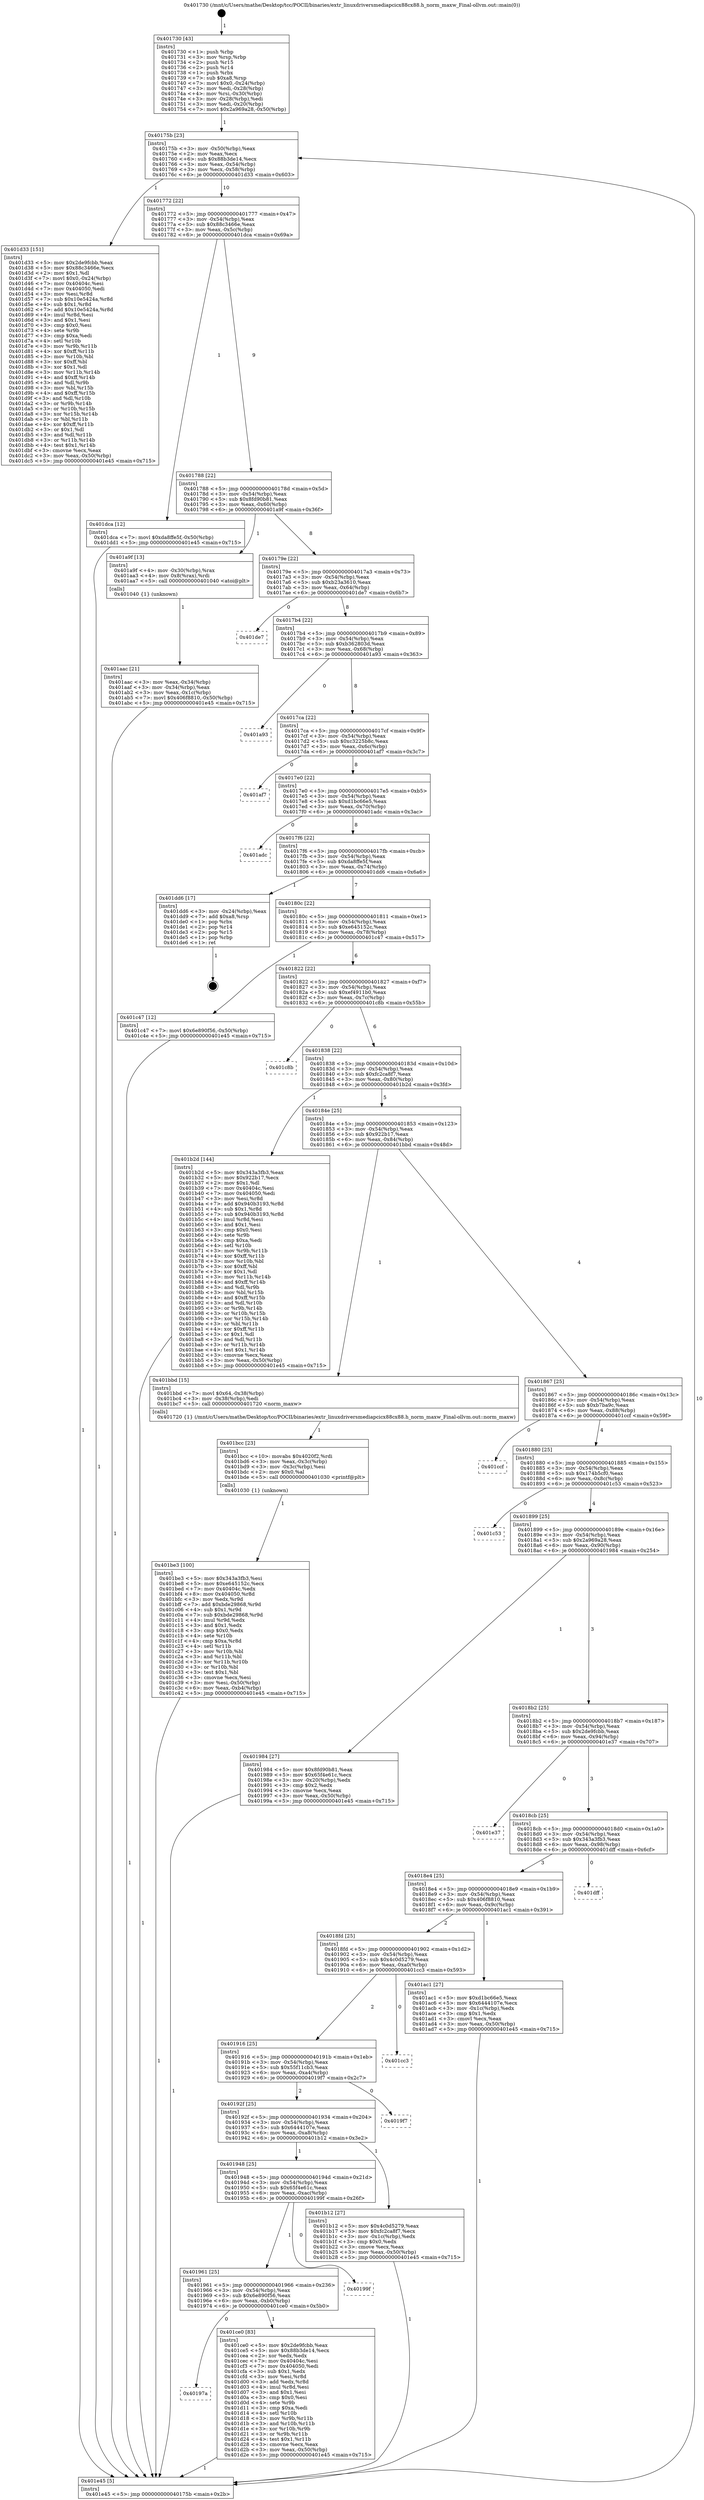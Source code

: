 digraph "0x401730" {
  label = "0x401730 (/mnt/c/Users/mathe/Desktop/tcc/POCII/binaries/extr_linuxdriversmediapcicx88cx88.h_norm_maxw_Final-ollvm.out::main(0))"
  labelloc = "t"
  node[shape=record]

  Entry [label="",width=0.3,height=0.3,shape=circle,fillcolor=black,style=filled]
  "0x40175b" [label="{
     0x40175b [23]\l
     | [instrs]\l
     &nbsp;&nbsp;0x40175b \<+3\>: mov -0x50(%rbp),%eax\l
     &nbsp;&nbsp;0x40175e \<+2\>: mov %eax,%ecx\l
     &nbsp;&nbsp;0x401760 \<+6\>: sub $0x88b3de14,%ecx\l
     &nbsp;&nbsp;0x401766 \<+3\>: mov %eax,-0x54(%rbp)\l
     &nbsp;&nbsp;0x401769 \<+3\>: mov %ecx,-0x58(%rbp)\l
     &nbsp;&nbsp;0x40176c \<+6\>: je 0000000000401d33 \<main+0x603\>\l
  }"]
  "0x401d33" [label="{
     0x401d33 [151]\l
     | [instrs]\l
     &nbsp;&nbsp;0x401d33 \<+5\>: mov $0x2de9fcbb,%eax\l
     &nbsp;&nbsp;0x401d38 \<+5\>: mov $0x88c3466e,%ecx\l
     &nbsp;&nbsp;0x401d3d \<+2\>: mov $0x1,%dl\l
     &nbsp;&nbsp;0x401d3f \<+7\>: movl $0x0,-0x24(%rbp)\l
     &nbsp;&nbsp;0x401d46 \<+7\>: mov 0x40404c,%esi\l
     &nbsp;&nbsp;0x401d4d \<+7\>: mov 0x404050,%edi\l
     &nbsp;&nbsp;0x401d54 \<+3\>: mov %esi,%r8d\l
     &nbsp;&nbsp;0x401d57 \<+7\>: sub $0x10e5424a,%r8d\l
     &nbsp;&nbsp;0x401d5e \<+4\>: sub $0x1,%r8d\l
     &nbsp;&nbsp;0x401d62 \<+7\>: add $0x10e5424a,%r8d\l
     &nbsp;&nbsp;0x401d69 \<+4\>: imul %r8d,%esi\l
     &nbsp;&nbsp;0x401d6d \<+3\>: and $0x1,%esi\l
     &nbsp;&nbsp;0x401d70 \<+3\>: cmp $0x0,%esi\l
     &nbsp;&nbsp;0x401d73 \<+4\>: sete %r9b\l
     &nbsp;&nbsp;0x401d77 \<+3\>: cmp $0xa,%edi\l
     &nbsp;&nbsp;0x401d7a \<+4\>: setl %r10b\l
     &nbsp;&nbsp;0x401d7e \<+3\>: mov %r9b,%r11b\l
     &nbsp;&nbsp;0x401d81 \<+4\>: xor $0xff,%r11b\l
     &nbsp;&nbsp;0x401d85 \<+3\>: mov %r10b,%bl\l
     &nbsp;&nbsp;0x401d88 \<+3\>: xor $0xff,%bl\l
     &nbsp;&nbsp;0x401d8b \<+3\>: xor $0x1,%dl\l
     &nbsp;&nbsp;0x401d8e \<+3\>: mov %r11b,%r14b\l
     &nbsp;&nbsp;0x401d91 \<+4\>: and $0xff,%r14b\l
     &nbsp;&nbsp;0x401d95 \<+3\>: and %dl,%r9b\l
     &nbsp;&nbsp;0x401d98 \<+3\>: mov %bl,%r15b\l
     &nbsp;&nbsp;0x401d9b \<+4\>: and $0xff,%r15b\l
     &nbsp;&nbsp;0x401d9f \<+3\>: and %dl,%r10b\l
     &nbsp;&nbsp;0x401da2 \<+3\>: or %r9b,%r14b\l
     &nbsp;&nbsp;0x401da5 \<+3\>: or %r10b,%r15b\l
     &nbsp;&nbsp;0x401da8 \<+3\>: xor %r15b,%r14b\l
     &nbsp;&nbsp;0x401dab \<+3\>: or %bl,%r11b\l
     &nbsp;&nbsp;0x401dae \<+4\>: xor $0xff,%r11b\l
     &nbsp;&nbsp;0x401db2 \<+3\>: or $0x1,%dl\l
     &nbsp;&nbsp;0x401db5 \<+3\>: and %dl,%r11b\l
     &nbsp;&nbsp;0x401db8 \<+3\>: or %r11b,%r14b\l
     &nbsp;&nbsp;0x401dbb \<+4\>: test $0x1,%r14b\l
     &nbsp;&nbsp;0x401dbf \<+3\>: cmovne %ecx,%eax\l
     &nbsp;&nbsp;0x401dc2 \<+3\>: mov %eax,-0x50(%rbp)\l
     &nbsp;&nbsp;0x401dc5 \<+5\>: jmp 0000000000401e45 \<main+0x715\>\l
  }"]
  "0x401772" [label="{
     0x401772 [22]\l
     | [instrs]\l
     &nbsp;&nbsp;0x401772 \<+5\>: jmp 0000000000401777 \<main+0x47\>\l
     &nbsp;&nbsp;0x401777 \<+3\>: mov -0x54(%rbp),%eax\l
     &nbsp;&nbsp;0x40177a \<+5\>: sub $0x88c3466e,%eax\l
     &nbsp;&nbsp;0x40177f \<+3\>: mov %eax,-0x5c(%rbp)\l
     &nbsp;&nbsp;0x401782 \<+6\>: je 0000000000401dca \<main+0x69a\>\l
  }"]
  Exit [label="",width=0.3,height=0.3,shape=circle,fillcolor=black,style=filled,peripheries=2]
  "0x401dca" [label="{
     0x401dca [12]\l
     | [instrs]\l
     &nbsp;&nbsp;0x401dca \<+7\>: movl $0xda8ffe5f,-0x50(%rbp)\l
     &nbsp;&nbsp;0x401dd1 \<+5\>: jmp 0000000000401e45 \<main+0x715\>\l
  }"]
  "0x401788" [label="{
     0x401788 [22]\l
     | [instrs]\l
     &nbsp;&nbsp;0x401788 \<+5\>: jmp 000000000040178d \<main+0x5d\>\l
     &nbsp;&nbsp;0x40178d \<+3\>: mov -0x54(%rbp),%eax\l
     &nbsp;&nbsp;0x401790 \<+5\>: sub $0x8fd90b81,%eax\l
     &nbsp;&nbsp;0x401795 \<+3\>: mov %eax,-0x60(%rbp)\l
     &nbsp;&nbsp;0x401798 \<+6\>: je 0000000000401a9f \<main+0x36f\>\l
  }"]
  "0x40197a" [label="{
     0x40197a\l
  }", style=dashed]
  "0x401a9f" [label="{
     0x401a9f [13]\l
     | [instrs]\l
     &nbsp;&nbsp;0x401a9f \<+4\>: mov -0x30(%rbp),%rax\l
     &nbsp;&nbsp;0x401aa3 \<+4\>: mov 0x8(%rax),%rdi\l
     &nbsp;&nbsp;0x401aa7 \<+5\>: call 0000000000401040 \<atoi@plt\>\l
     | [calls]\l
     &nbsp;&nbsp;0x401040 \{1\} (unknown)\l
  }"]
  "0x40179e" [label="{
     0x40179e [22]\l
     | [instrs]\l
     &nbsp;&nbsp;0x40179e \<+5\>: jmp 00000000004017a3 \<main+0x73\>\l
     &nbsp;&nbsp;0x4017a3 \<+3\>: mov -0x54(%rbp),%eax\l
     &nbsp;&nbsp;0x4017a6 \<+5\>: sub $0xb23a3610,%eax\l
     &nbsp;&nbsp;0x4017ab \<+3\>: mov %eax,-0x64(%rbp)\l
     &nbsp;&nbsp;0x4017ae \<+6\>: je 0000000000401de7 \<main+0x6b7\>\l
  }"]
  "0x401ce0" [label="{
     0x401ce0 [83]\l
     | [instrs]\l
     &nbsp;&nbsp;0x401ce0 \<+5\>: mov $0x2de9fcbb,%eax\l
     &nbsp;&nbsp;0x401ce5 \<+5\>: mov $0x88b3de14,%ecx\l
     &nbsp;&nbsp;0x401cea \<+2\>: xor %edx,%edx\l
     &nbsp;&nbsp;0x401cec \<+7\>: mov 0x40404c,%esi\l
     &nbsp;&nbsp;0x401cf3 \<+7\>: mov 0x404050,%edi\l
     &nbsp;&nbsp;0x401cfa \<+3\>: sub $0x1,%edx\l
     &nbsp;&nbsp;0x401cfd \<+3\>: mov %esi,%r8d\l
     &nbsp;&nbsp;0x401d00 \<+3\>: add %edx,%r8d\l
     &nbsp;&nbsp;0x401d03 \<+4\>: imul %r8d,%esi\l
     &nbsp;&nbsp;0x401d07 \<+3\>: and $0x1,%esi\l
     &nbsp;&nbsp;0x401d0a \<+3\>: cmp $0x0,%esi\l
     &nbsp;&nbsp;0x401d0d \<+4\>: sete %r9b\l
     &nbsp;&nbsp;0x401d11 \<+3\>: cmp $0xa,%edi\l
     &nbsp;&nbsp;0x401d14 \<+4\>: setl %r10b\l
     &nbsp;&nbsp;0x401d18 \<+3\>: mov %r9b,%r11b\l
     &nbsp;&nbsp;0x401d1b \<+3\>: and %r10b,%r11b\l
     &nbsp;&nbsp;0x401d1e \<+3\>: xor %r10b,%r9b\l
     &nbsp;&nbsp;0x401d21 \<+3\>: or %r9b,%r11b\l
     &nbsp;&nbsp;0x401d24 \<+4\>: test $0x1,%r11b\l
     &nbsp;&nbsp;0x401d28 \<+3\>: cmovne %ecx,%eax\l
     &nbsp;&nbsp;0x401d2b \<+3\>: mov %eax,-0x50(%rbp)\l
     &nbsp;&nbsp;0x401d2e \<+5\>: jmp 0000000000401e45 \<main+0x715\>\l
  }"]
  "0x401de7" [label="{
     0x401de7\l
  }", style=dashed]
  "0x4017b4" [label="{
     0x4017b4 [22]\l
     | [instrs]\l
     &nbsp;&nbsp;0x4017b4 \<+5\>: jmp 00000000004017b9 \<main+0x89\>\l
     &nbsp;&nbsp;0x4017b9 \<+3\>: mov -0x54(%rbp),%eax\l
     &nbsp;&nbsp;0x4017bc \<+5\>: sub $0xb362803d,%eax\l
     &nbsp;&nbsp;0x4017c1 \<+3\>: mov %eax,-0x68(%rbp)\l
     &nbsp;&nbsp;0x4017c4 \<+6\>: je 0000000000401a93 \<main+0x363\>\l
  }"]
  "0x401961" [label="{
     0x401961 [25]\l
     | [instrs]\l
     &nbsp;&nbsp;0x401961 \<+5\>: jmp 0000000000401966 \<main+0x236\>\l
     &nbsp;&nbsp;0x401966 \<+3\>: mov -0x54(%rbp),%eax\l
     &nbsp;&nbsp;0x401969 \<+5\>: sub $0x6e890f56,%eax\l
     &nbsp;&nbsp;0x40196e \<+6\>: mov %eax,-0xb0(%rbp)\l
     &nbsp;&nbsp;0x401974 \<+6\>: je 0000000000401ce0 \<main+0x5b0\>\l
  }"]
  "0x401a93" [label="{
     0x401a93\l
  }", style=dashed]
  "0x4017ca" [label="{
     0x4017ca [22]\l
     | [instrs]\l
     &nbsp;&nbsp;0x4017ca \<+5\>: jmp 00000000004017cf \<main+0x9f\>\l
     &nbsp;&nbsp;0x4017cf \<+3\>: mov -0x54(%rbp),%eax\l
     &nbsp;&nbsp;0x4017d2 \<+5\>: sub $0xc3225b8c,%eax\l
     &nbsp;&nbsp;0x4017d7 \<+3\>: mov %eax,-0x6c(%rbp)\l
     &nbsp;&nbsp;0x4017da \<+6\>: je 0000000000401af7 \<main+0x3c7\>\l
  }"]
  "0x40199f" [label="{
     0x40199f\l
  }", style=dashed]
  "0x401af7" [label="{
     0x401af7\l
  }", style=dashed]
  "0x4017e0" [label="{
     0x4017e0 [22]\l
     | [instrs]\l
     &nbsp;&nbsp;0x4017e0 \<+5\>: jmp 00000000004017e5 \<main+0xb5\>\l
     &nbsp;&nbsp;0x4017e5 \<+3\>: mov -0x54(%rbp),%eax\l
     &nbsp;&nbsp;0x4017e8 \<+5\>: sub $0xd1bc66e5,%eax\l
     &nbsp;&nbsp;0x4017ed \<+3\>: mov %eax,-0x70(%rbp)\l
     &nbsp;&nbsp;0x4017f0 \<+6\>: je 0000000000401adc \<main+0x3ac\>\l
  }"]
  "0x401be3" [label="{
     0x401be3 [100]\l
     | [instrs]\l
     &nbsp;&nbsp;0x401be3 \<+5\>: mov $0x343a3fb3,%esi\l
     &nbsp;&nbsp;0x401be8 \<+5\>: mov $0xe645152c,%ecx\l
     &nbsp;&nbsp;0x401bed \<+7\>: mov 0x40404c,%edx\l
     &nbsp;&nbsp;0x401bf4 \<+8\>: mov 0x404050,%r8d\l
     &nbsp;&nbsp;0x401bfc \<+3\>: mov %edx,%r9d\l
     &nbsp;&nbsp;0x401bff \<+7\>: add $0xbde29868,%r9d\l
     &nbsp;&nbsp;0x401c06 \<+4\>: sub $0x1,%r9d\l
     &nbsp;&nbsp;0x401c0a \<+7\>: sub $0xbde29868,%r9d\l
     &nbsp;&nbsp;0x401c11 \<+4\>: imul %r9d,%edx\l
     &nbsp;&nbsp;0x401c15 \<+3\>: and $0x1,%edx\l
     &nbsp;&nbsp;0x401c18 \<+3\>: cmp $0x0,%edx\l
     &nbsp;&nbsp;0x401c1b \<+4\>: sete %r10b\l
     &nbsp;&nbsp;0x401c1f \<+4\>: cmp $0xa,%r8d\l
     &nbsp;&nbsp;0x401c23 \<+4\>: setl %r11b\l
     &nbsp;&nbsp;0x401c27 \<+3\>: mov %r10b,%bl\l
     &nbsp;&nbsp;0x401c2a \<+3\>: and %r11b,%bl\l
     &nbsp;&nbsp;0x401c2d \<+3\>: xor %r11b,%r10b\l
     &nbsp;&nbsp;0x401c30 \<+3\>: or %r10b,%bl\l
     &nbsp;&nbsp;0x401c33 \<+3\>: test $0x1,%bl\l
     &nbsp;&nbsp;0x401c36 \<+3\>: cmovne %ecx,%esi\l
     &nbsp;&nbsp;0x401c39 \<+3\>: mov %esi,-0x50(%rbp)\l
     &nbsp;&nbsp;0x401c3c \<+6\>: mov %eax,-0xb4(%rbp)\l
     &nbsp;&nbsp;0x401c42 \<+5\>: jmp 0000000000401e45 \<main+0x715\>\l
  }"]
  "0x401adc" [label="{
     0x401adc\l
  }", style=dashed]
  "0x4017f6" [label="{
     0x4017f6 [22]\l
     | [instrs]\l
     &nbsp;&nbsp;0x4017f6 \<+5\>: jmp 00000000004017fb \<main+0xcb\>\l
     &nbsp;&nbsp;0x4017fb \<+3\>: mov -0x54(%rbp),%eax\l
     &nbsp;&nbsp;0x4017fe \<+5\>: sub $0xda8ffe5f,%eax\l
     &nbsp;&nbsp;0x401803 \<+3\>: mov %eax,-0x74(%rbp)\l
     &nbsp;&nbsp;0x401806 \<+6\>: je 0000000000401dd6 \<main+0x6a6\>\l
  }"]
  "0x401bcc" [label="{
     0x401bcc [23]\l
     | [instrs]\l
     &nbsp;&nbsp;0x401bcc \<+10\>: movabs $0x4020f2,%rdi\l
     &nbsp;&nbsp;0x401bd6 \<+3\>: mov %eax,-0x3c(%rbp)\l
     &nbsp;&nbsp;0x401bd9 \<+3\>: mov -0x3c(%rbp),%esi\l
     &nbsp;&nbsp;0x401bdc \<+2\>: mov $0x0,%al\l
     &nbsp;&nbsp;0x401bde \<+5\>: call 0000000000401030 \<printf@plt\>\l
     | [calls]\l
     &nbsp;&nbsp;0x401030 \{1\} (unknown)\l
  }"]
  "0x401dd6" [label="{
     0x401dd6 [17]\l
     | [instrs]\l
     &nbsp;&nbsp;0x401dd6 \<+3\>: mov -0x24(%rbp),%eax\l
     &nbsp;&nbsp;0x401dd9 \<+7\>: add $0xa8,%rsp\l
     &nbsp;&nbsp;0x401de0 \<+1\>: pop %rbx\l
     &nbsp;&nbsp;0x401de1 \<+2\>: pop %r14\l
     &nbsp;&nbsp;0x401de3 \<+2\>: pop %r15\l
     &nbsp;&nbsp;0x401de5 \<+1\>: pop %rbp\l
     &nbsp;&nbsp;0x401de6 \<+1\>: ret\l
  }"]
  "0x40180c" [label="{
     0x40180c [22]\l
     | [instrs]\l
     &nbsp;&nbsp;0x40180c \<+5\>: jmp 0000000000401811 \<main+0xe1\>\l
     &nbsp;&nbsp;0x401811 \<+3\>: mov -0x54(%rbp),%eax\l
     &nbsp;&nbsp;0x401814 \<+5\>: sub $0xe645152c,%eax\l
     &nbsp;&nbsp;0x401819 \<+3\>: mov %eax,-0x78(%rbp)\l
     &nbsp;&nbsp;0x40181c \<+6\>: je 0000000000401c47 \<main+0x517\>\l
  }"]
  "0x401948" [label="{
     0x401948 [25]\l
     | [instrs]\l
     &nbsp;&nbsp;0x401948 \<+5\>: jmp 000000000040194d \<main+0x21d\>\l
     &nbsp;&nbsp;0x40194d \<+3\>: mov -0x54(%rbp),%eax\l
     &nbsp;&nbsp;0x401950 \<+5\>: sub $0x65f4e61c,%eax\l
     &nbsp;&nbsp;0x401955 \<+6\>: mov %eax,-0xac(%rbp)\l
     &nbsp;&nbsp;0x40195b \<+6\>: je 000000000040199f \<main+0x26f\>\l
  }"]
  "0x401c47" [label="{
     0x401c47 [12]\l
     | [instrs]\l
     &nbsp;&nbsp;0x401c47 \<+7\>: movl $0x6e890f56,-0x50(%rbp)\l
     &nbsp;&nbsp;0x401c4e \<+5\>: jmp 0000000000401e45 \<main+0x715\>\l
  }"]
  "0x401822" [label="{
     0x401822 [22]\l
     | [instrs]\l
     &nbsp;&nbsp;0x401822 \<+5\>: jmp 0000000000401827 \<main+0xf7\>\l
     &nbsp;&nbsp;0x401827 \<+3\>: mov -0x54(%rbp),%eax\l
     &nbsp;&nbsp;0x40182a \<+5\>: sub $0xef4911b0,%eax\l
     &nbsp;&nbsp;0x40182f \<+3\>: mov %eax,-0x7c(%rbp)\l
     &nbsp;&nbsp;0x401832 \<+6\>: je 0000000000401c8b \<main+0x55b\>\l
  }"]
  "0x401b12" [label="{
     0x401b12 [27]\l
     | [instrs]\l
     &nbsp;&nbsp;0x401b12 \<+5\>: mov $0x4c0d5279,%eax\l
     &nbsp;&nbsp;0x401b17 \<+5\>: mov $0xfc2ca8f7,%ecx\l
     &nbsp;&nbsp;0x401b1c \<+3\>: mov -0x1c(%rbp),%edx\l
     &nbsp;&nbsp;0x401b1f \<+3\>: cmp $0x0,%edx\l
     &nbsp;&nbsp;0x401b22 \<+3\>: cmove %ecx,%eax\l
     &nbsp;&nbsp;0x401b25 \<+3\>: mov %eax,-0x50(%rbp)\l
     &nbsp;&nbsp;0x401b28 \<+5\>: jmp 0000000000401e45 \<main+0x715\>\l
  }"]
  "0x401c8b" [label="{
     0x401c8b\l
  }", style=dashed]
  "0x401838" [label="{
     0x401838 [22]\l
     | [instrs]\l
     &nbsp;&nbsp;0x401838 \<+5\>: jmp 000000000040183d \<main+0x10d\>\l
     &nbsp;&nbsp;0x40183d \<+3\>: mov -0x54(%rbp),%eax\l
     &nbsp;&nbsp;0x401840 \<+5\>: sub $0xfc2ca8f7,%eax\l
     &nbsp;&nbsp;0x401845 \<+3\>: mov %eax,-0x80(%rbp)\l
     &nbsp;&nbsp;0x401848 \<+6\>: je 0000000000401b2d \<main+0x3fd\>\l
  }"]
  "0x40192f" [label="{
     0x40192f [25]\l
     | [instrs]\l
     &nbsp;&nbsp;0x40192f \<+5\>: jmp 0000000000401934 \<main+0x204\>\l
     &nbsp;&nbsp;0x401934 \<+3\>: mov -0x54(%rbp),%eax\l
     &nbsp;&nbsp;0x401937 \<+5\>: sub $0x6444107e,%eax\l
     &nbsp;&nbsp;0x40193c \<+6\>: mov %eax,-0xa8(%rbp)\l
     &nbsp;&nbsp;0x401942 \<+6\>: je 0000000000401b12 \<main+0x3e2\>\l
  }"]
  "0x401b2d" [label="{
     0x401b2d [144]\l
     | [instrs]\l
     &nbsp;&nbsp;0x401b2d \<+5\>: mov $0x343a3fb3,%eax\l
     &nbsp;&nbsp;0x401b32 \<+5\>: mov $0x922b17,%ecx\l
     &nbsp;&nbsp;0x401b37 \<+2\>: mov $0x1,%dl\l
     &nbsp;&nbsp;0x401b39 \<+7\>: mov 0x40404c,%esi\l
     &nbsp;&nbsp;0x401b40 \<+7\>: mov 0x404050,%edi\l
     &nbsp;&nbsp;0x401b47 \<+3\>: mov %esi,%r8d\l
     &nbsp;&nbsp;0x401b4a \<+7\>: add $0x940b3193,%r8d\l
     &nbsp;&nbsp;0x401b51 \<+4\>: sub $0x1,%r8d\l
     &nbsp;&nbsp;0x401b55 \<+7\>: sub $0x940b3193,%r8d\l
     &nbsp;&nbsp;0x401b5c \<+4\>: imul %r8d,%esi\l
     &nbsp;&nbsp;0x401b60 \<+3\>: and $0x1,%esi\l
     &nbsp;&nbsp;0x401b63 \<+3\>: cmp $0x0,%esi\l
     &nbsp;&nbsp;0x401b66 \<+4\>: sete %r9b\l
     &nbsp;&nbsp;0x401b6a \<+3\>: cmp $0xa,%edi\l
     &nbsp;&nbsp;0x401b6d \<+4\>: setl %r10b\l
     &nbsp;&nbsp;0x401b71 \<+3\>: mov %r9b,%r11b\l
     &nbsp;&nbsp;0x401b74 \<+4\>: xor $0xff,%r11b\l
     &nbsp;&nbsp;0x401b78 \<+3\>: mov %r10b,%bl\l
     &nbsp;&nbsp;0x401b7b \<+3\>: xor $0xff,%bl\l
     &nbsp;&nbsp;0x401b7e \<+3\>: xor $0x1,%dl\l
     &nbsp;&nbsp;0x401b81 \<+3\>: mov %r11b,%r14b\l
     &nbsp;&nbsp;0x401b84 \<+4\>: and $0xff,%r14b\l
     &nbsp;&nbsp;0x401b88 \<+3\>: and %dl,%r9b\l
     &nbsp;&nbsp;0x401b8b \<+3\>: mov %bl,%r15b\l
     &nbsp;&nbsp;0x401b8e \<+4\>: and $0xff,%r15b\l
     &nbsp;&nbsp;0x401b92 \<+3\>: and %dl,%r10b\l
     &nbsp;&nbsp;0x401b95 \<+3\>: or %r9b,%r14b\l
     &nbsp;&nbsp;0x401b98 \<+3\>: or %r10b,%r15b\l
     &nbsp;&nbsp;0x401b9b \<+3\>: xor %r15b,%r14b\l
     &nbsp;&nbsp;0x401b9e \<+3\>: or %bl,%r11b\l
     &nbsp;&nbsp;0x401ba1 \<+4\>: xor $0xff,%r11b\l
     &nbsp;&nbsp;0x401ba5 \<+3\>: or $0x1,%dl\l
     &nbsp;&nbsp;0x401ba8 \<+3\>: and %dl,%r11b\l
     &nbsp;&nbsp;0x401bab \<+3\>: or %r11b,%r14b\l
     &nbsp;&nbsp;0x401bae \<+4\>: test $0x1,%r14b\l
     &nbsp;&nbsp;0x401bb2 \<+3\>: cmovne %ecx,%eax\l
     &nbsp;&nbsp;0x401bb5 \<+3\>: mov %eax,-0x50(%rbp)\l
     &nbsp;&nbsp;0x401bb8 \<+5\>: jmp 0000000000401e45 \<main+0x715\>\l
  }"]
  "0x40184e" [label="{
     0x40184e [25]\l
     | [instrs]\l
     &nbsp;&nbsp;0x40184e \<+5\>: jmp 0000000000401853 \<main+0x123\>\l
     &nbsp;&nbsp;0x401853 \<+3\>: mov -0x54(%rbp),%eax\l
     &nbsp;&nbsp;0x401856 \<+5\>: sub $0x922b17,%eax\l
     &nbsp;&nbsp;0x40185b \<+6\>: mov %eax,-0x84(%rbp)\l
     &nbsp;&nbsp;0x401861 \<+6\>: je 0000000000401bbd \<main+0x48d\>\l
  }"]
  "0x4019f7" [label="{
     0x4019f7\l
  }", style=dashed]
  "0x401bbd" [label="{
     0x401bbd [15]\l
     | [instrs]\l
     &nbsp;&nbsp;0x401bbd \<+7\>: movl $0x64,-0x38(%rbp)\l
     &nbsp;&nbsp;0x401bc4 \<+3\>: mov -0x38(%rbp),%edi\l
     &nbsp;&nbsp;0x401bc7 \<+5\>: call 0000000000401720 \<norm_maxw\>\l
     | [calls]\l
     &nbsp;&nbsp;0x401720 \{1\} (/mnt/c/Users/mathe/Desktop/tcc/POCII/binaries/extr_linuxdriversmediapcicx88cx88.h_norm_maxw_Final-ollvm.out::norm_maxw)\l
  }"]
  "0x401867" [label="{
     0x401867 [25]\l
     | [instrs]\l
     &nbsp;&nbsp;0x401867 \<+5\>: jmp 000000000040186c \<main+0x13c\>\l
     &nbsp;&nbsp;0x40186c \<+3\>: mov -0x54(%rbp),%eax\l
     &nbsp;&nbsp;0x40186f \<+5\>: sub $0xb7ba9c,%eax\l
     &nbsp;&nbsp;0x401874 \<+6\>: mov %eax,-0x88(%rbp)\l
     &nbsp;&nbsp;0x40187a \<+6\>: je 0000000000401ccf \<main+0x59f\>\l
  }"]
  "0x401916" [label="{
     0x401916 [25]\l
     | [instrs]\l
     &nbsp;&nbsp;0x401916 \<+5\>: jmp 000000000040191b \<main+0x1eb\>\l
     &nbsp;&nbsp;0x40191b \<+3\>: mov -0x54(%rbp),%eax\l
     &nbsp;&nbsp;0x40191e \<+5\>: sub $0x55f11cb3,%eax\l
     &nbsp;&nbsp;0x401923 \<+6\>: mov %eax,-0xa4(%rbp)\l
     &nbsp;&nbsp;0x401929 \<+6\>: je 00000000004019f7 \<main+0x2c7\>\l
  }"]
  "0x401ccf" [label="{
     0x401ccf\l
  }", style=dashed]
  "0x401880" [label="{
     0x401880 [25]\l
     | [instrs]\l
     &nbsp;&nbsp;0x401880 \<+5\>: jmp 0000000000401885 \<main+0x155\>\l
     &nbsp;&nbsp;0x401885 \<+3\>: mov -0x54(%rbp),%eax\l
     &nbsp;&nbsp;0x401888 \<+5\>: sub $0x174b5cf0,%eax\l
     &nbsp;&nbsp;0x40188d \<+6\>: mov %eax,-0x8c(%rbp)\l
     &nbsp;&nbsp;0x401893 \<+6\>: je 0000000000401c53 \<main+0x523\>\l
  }"]
  "0x401cc3" [label="{
     0x401cc3\l
  }", style=dashed]
  "0x401c53" [label="{
     0x401c53\l
  }", style=dashed]
  "0x401899" [label="{
     0x401899 [25]\l
     | [instrs]\l
     &nbsp;&nbsp;0x401899 \<+5\>: jmp 000000000040189e \<main+0x16e\>\l
     &nbsp;&nbsp;0x40189e \<+3\>: mov -0x54(%rbp),%eax\l
     &nbsp;&nbsp;0x4018a1 \<+5\>: sub $0x2a969a28,%eax\l
     &nbsp;&nbsp;0x4018a6 \<+6\>: mov %eax,-0x90(%rbp)\l
     &nbsp;&nbsp;0x4018ac \<+6\>: je 0000000000401984 \<main+0x254\>\l
  }"]
  "0x4018fd" [label="{
     0x4018fd [25]\l
     | [instrs]\l
     &nbsp;&nbsp;0x4018fd \<+5\>: jmp 0000000000401902 \<main+0x1d2\>\l
     &nbsp;&nbsp;0x401902 \<+3\>: mov -0x54(%rbp),%eax\l
     &nbsp;&nbsp;0x401905 \<+5\>: sub $0x4c0d5279,%eax\l
     &nbsp;&nbsp;0x40190a \<+6\>: mov %eax,-0xa0(%rbp)\l
     &nbsp;&nbsp;0x401910 \<+6\>: je 0000000000401cc3 \<main+0x593\>\l
  }"]
  "0x401984" [label="{
     0x401984 [27]\l
     | [instrs]\l
     &nbsp;&nbsp;0x401984 \<+5\>: mov $0x8fd90b81,%eax\l
     &nbsp;&nbsp;0x401989 \<+5\>: mov $0x65f4e61c,%ecx\l
     &nbsp;&nbsp;0x40198e \<+3\>: mov -0x20(%rbp),%edx\l
     &nbsp;&nbsp;0x401991 \<+3\>: cmp $0x2,%edx\l
     &nbsp;&nbsp;0x401994 \<+3\>: cmovne %ecx,%eax\l
     &nbsp;&nbsp;0x401997 \<+3\>: mov %eax,-0x50(%rbp)\l
     &nbsp;&nbsp;0x40199a \<+5\>: jmp 0000000000401e45 \<main+0x715\>\l
  }"]
  "0x4018b2" [label="{
     0x4018b2 [25]\l
     | [instrs]\l
     &nbsp;&nbsp;0x4018b2 \<+5\>: jmp 00000000004018b7 \<main+0x187\>\l
     &nbsp;&nbsp;0x4018b7 \<+3\>: mov -0x54(%rbp),%eax\l
     &nbsp;&nbsp;0x4018ba \<+5\>: sub $0x2de9fcbb,%eax\l
     &nbsp;&nbsp;0x4018bf \<+6\>: mov %eax,-0x94(%rbp)\l
     &nbsp;&nbsp;0x4018c5 \<+6\>: je 0000000000401e37 \<main+0x707\>\l
  }"]
  "0x401e45" [label="{
     0x401e45 [5]\l
     | [instrs]\l
     &nbsp;&nbsp;0x401e45 \<+5\>: jmp 000000000040175b \<main+0x2b\>\l
  }"]
  "0x401730" [label="{
     0x401730 [43]\l
     | [instrs]\l
     &nbsp;&nbsp;0x401730 \<+1\>: push %rbp\l
     &nbsp;&nbsp;0x401731 \<+3\>: mov %rsp,%rbp\l
     &nbsp;&nbsp;0x401734 \<+2\>: push %r15\l
     &nbsp;&nbsp;0x401736 \<+2\>: push %r14\l
     &nbsp;&nbsp;0x401738 \<+1\>: push %rbx\l
     &nbsp;&nbsp;0x401739 \<+7\>: sub $0xa8,%rsp\l
     &nbsp;&nbsp;0x401740 \<+7\>: movl $0x0,-0x24(%rbp)\l
     &nbsp;&nbsp;0x401747 \<+3\>: mov %edi,-0x28(%rbp)\l
     &nbsp;&nbsp;0x40174a \<+4\>: mov %rsi,-0x30(%rbp)\l
     &nbsp;&nbsp;0x40174e \<+3\>: mov -0x28(%rbp),%edi\l
     &nbsp;&nbsp;0x401751 \<+3\>: mov %edi,-0x20(%rbp)\l
     &nbsp;&nbsp;0x401754 \<+7\>: movl $0x2a969a28,-0x50(%rbp)\l
  }"]
  "0x401aac" [label="{
     0x401aac [21]\l
     | [instrs]\l
     &nbsp;&nbsp;0x401aac \<+3\>: mov %eax,-0x34(%rbp)\l
     &nbsp;&nbsp;0x401aaf \<+3\>: mov -0x34(%rbp),%eax\l
     &nbsp;&nbsp;0x401ab2 \<+3\>: mov %eax,-0x1c(%rbp)\l
     &nbsp;&nbsp;0x401ab5 \<+7\>: movl $0x406f8810,-0x50(%rbp)\l
     &nbsp;&nbsp;0x401abc \<+5\>: jmp 0000000000401e45 \<main+0x715\>\l
  }"]
  "0x401ac1" [label="{
     0x401ac1 [27]\l
     | [instrs]\l
     &nbsp;&nbsp;0x401ac1 \<+5\>: mov $0xd1bc66e5,%eax\l
     &nbsp;&nbsp;0x401ac6 \<+5\>: mov $0x6444107e,%ecx\l
     &nbsp;&nbsp;0x401acb \<+3\>: mov -0x1c(%rbp),%edx\l
     &nbsp;&nbsp;0x401ace \<+3\>: cmp $0x1,%edx\l
     &nbsp;&nbsp;0x401ad1 \<+3\>: cmovl %ecx,%eax\l
     &nbsp;&nbsp;0x401ad4 \<+3\>: mov %eax,-0x50(%rbp)\l
     &nbsp;&nbsp;0x401ad7 \<+5\>: jmp 0000000000401e45 \<main+0x715\>\l
  }"]
  "0x401e37" [label="{
     0x401e37\l
  }", style=dashed]
  "0x4018cb" [label="{
     0x4018cb [25]\l
     | [instrs]\l
     &nbsp;&nbsp;0x4018cb \<+5\>: jmp 00000000004018d0 \<main+0x1a0\>\l
     &nbsp;&nbsp;0x4018d0 \<+3\>: mov -0x54(%rbp),%eax\l
     &nbsp;&nbsp;0x4018d3 \<+5\>: sub $0x343a3fb3,%eax\l
     &nbsp;&nbsp;0x4018d8 \<+6\>: mov %eax,-0x98(%rbp)\l
     &nbsp;&nbsp;0x4018de \<+6\>: je 0000000000401dff \<main+0x6cf\>\l
  }"]
  "0x4018e4" [label="{
     0x4018e4 [25]\l
     | [instrs]\l
     &nbsp;&nbsp;0x4018e4 \<+5\>: jmp 00000000004018e9 \<main+0x1b9\>\l
     &nbsp;&nbsp;0x4018e9 \<+3\>: mov -0x54(%rbp),%eax\l
     &nbsp;&nbsp;0x4018ec \<+5\>: sub $0x406f8810,%eax\l
     &nbsp;&nbsp;0x4018f1 \<+6\>: mov %eax,-0x9c(%rbp)\l
     &nbsp;&nbsp;0x4018f7 \<+6\>: je 0000000000401ac1 \<main+0x391\>\l
  }"]
  "0x401dff" [label="{
     0x401dff\l
  }", style=dashed]
  Entry -> "0x401730" [label=" 1"]
  "0x40175b" -> "0x401d33" [label=" 1"]
  "0x40175b" -> "0x401772" [label=" 10"]
  "0x401dd6" -> Exit [label=" 1"]
  "0x401772" -> "0x401dca" [label=" 1"]
  "0x401772" -> "0x401788" [label=" 9"]
  "0x401dca" -> "0x401e45" [label=" 1"]
  "0x401788" -> "0x401a9f" [label=" 1"]
  "0x401788" -> "0x40179e" [label=" 8"]
  "0x401d33" -> "0x401e45" [label=" 1"]
  "0x40179e" -> "0x401de7" [label=" 0"]
  "0x40179e" -> "0x4017b4" [label=" 8"]
  "0x401ce0" -> "0x401e45" [label=" 1"]
  "0x4017b4" -> "0x401a93" [label=" 0"]
  "0x4017b4" -> "0x4017ca" [label=" 8"]
  "0x401961" -> "0x401ce0" [label=" 1"]
  "0x4017ca" -> "0x401af7" [label=" 0"]
  "0x4017ca" -> "0x4017e0" [label=" 8"]
  "0x401961" -> "0x40197a" [label=" 0"]
  "0x4017e0" -> "0x401adc" [label=" 0"]
  "0x4017e0" -> "0x4017f6" [label=" 8"]
  "0x401948" -> "0x40199f" [label=" 0"]
  "0x4017f6" -> "0x401dd6" [label=" 1"]
  "0x4017f6" -> "0x40180c" [label=" 7"]
  "0x401948" -> "0x401961" [label=" 1"]
  "0x40180c" -> "0x401c47" [label=" 1"]
  "0x40180c" -> "0x401822" [label=" 6"]
  "0x401c47" -> "0x401e45" [label=" 1"]
  "0x401822" -> "0x401c8b" [label=" 0"]
  "0x401822" -> "0x401838" [label=" 6"]
  "0x401be3" -> "0x401e45" [label=" 1"]
  "0x401838" -> "0x401b2d" [label=" 1"]
  "0x401838" -> "0x40184e" [label=" 5"]
  "0x401bbd" -> "0x401bcc" [label=" 1"]
  "0x40184e" -> "0x401bbd" [label=" 1"]
  "0x40184e" -> "0x401867" [label=" 4"]
  "0x401b2d" -> "0x401e45" [label=" 1"]
  "0x401867" -> "0x401ccf" [label=" 0"]
  "0x401867" -> "0x401880" [label=" 4"]
  "0x40192f" -> "0x401948" [label=" 1"]
  "0x401880" -> "0x401c53" [label=" 0"]
  "0x401880" -> "0x401899" [label=" 4"]
  "0x40192f" -> "0x401b12" [label=" 1"]
  "0x401899" -> "0x401984" [label=" 1"]
  "0x401899" -> "0x4018b2" [label=" 3"]
  "0x401984" -> "0x401e45" [label=" 1"]
  "0x401730" -> "0x40175b" [label=" 1"]
  "0x401e45" -> "0x40175b" [label=" 10"]
  "0x401a9f" -> "0x401aac" [label=" 1"]
  "0x401aac" -> "0x401e45" [label=" 1"]
  "0x401916" -> "0x40192f" [label=" 2"]
  "0x4018b2" -> "0x401e37" [label=" 0"]
  "0x4018b2" -> "0x4018cb" [label=" 3"]
  "0x401916" -> "0x4019f7" [label=" 0"]
  "0x4018cb" -> "0x401dff" [label=" 0"]
  "0x4018cb" -> "0x4018e4" [label=" 3"]
  "0x401b12" -> "0x401e45" [label=" 1"]
  "0x4018e4" -> "0x401ac1" [label=" 1"]
  "0x4018e4" -> "0x4018fd" [label=" 2"]
  "0x401ac1" -> "0x401e45" [label=" 1"]
  "0x401bcc" -> "0x401be3" [label=" 1"]
  "0x4018fd" -> "0x401cc3" [label=" 0"]
  "0x4018fd" -> "0x401916" [label=" 2"]
}
